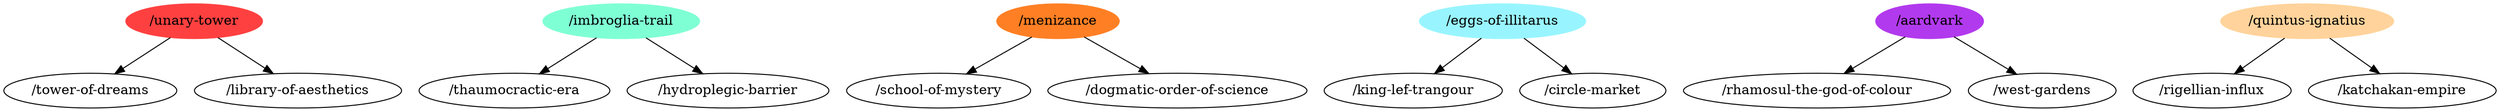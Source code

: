 digraph G {
"/unary-tower" [color=brown1,style=filled];
"/thaumocractic-era";
"/school-of-mystery";
"/imbroglia-trail" [color=aquamarine,style=filled];
"/king-lef-trangour";
"/rhamosul-the-god-of-colour";
"/eggs-of-illitarus" [color=cadetblue1,style=filled];
"/quintus-ignatius" [color=burlywood1,style=filled];
"/west-gardens";
"/tower-of-dreams";
"/dogmatic-order-of-science";
"/rigellian-influx";
"/hydroplegic-barrier";
"/library-of-aesthetics";
"/circle-market";
"/menizance" [color=chocolate1,style=filled];
"/katchakan-empire";
"/aardvark" [color=darkorchid2,style=filled];
"/unary-tower" -> "/tower-of-dreams";
"/unary-tower" -> "/library-of-aesthetics";
"/imbroglia-trail" -> "/thaumocractic-era";
"/imbroglia-trail" -> "/hydroplegic-barrier";
"/eggs-of-illitarus" -> "/king-lef-trangour";
"/eggs-of-illitarus" -> "/circle-market";
"/quintus-ignatius" -> "/rigellian-influx";
"/quintus-ignatius" -> "/katchakan-empire";
"/menizance" -> "/school-of-mystery";
"/menizance" -> "/dogmatic-order-of-science";
"/aardvark" -> "/rhamosul-the-god-of-colour";
"/aardvark" -> "/west-gardens";
}
